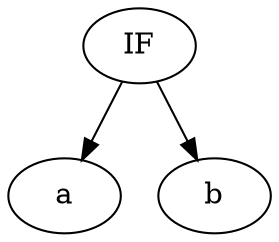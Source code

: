 digraph AST {
	node_0x6030000019c0 [label=IF];
	node_0x603000001ba0 [label="a"];
	node_0x6030000019c0 -> node_0x603000001ba0;
	node_0x603000001db0 [label="b"];
	node_0x6030000019c0 -> node_0x603000001db0;
}
